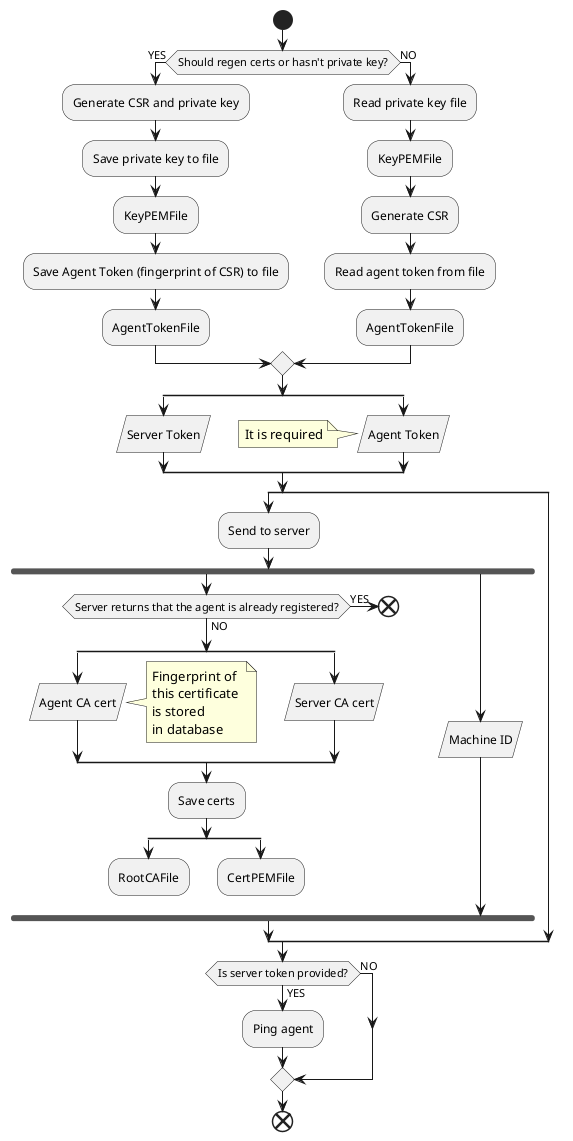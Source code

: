 @startuml

start
if (Should regen certs or hasn't private key?) is (YES) then
    :Generate CSR and private key;
    :Save private key to file;
    :KeyPEMFile\\
    :Save Agent Token (fingerprint of CSR) to file;
    :AgentTokenFile\\
else (NO)
    :Read private key file;
    :KeyPEMFile\\
    :Generate CSR;
    :Read agent token from file;
    :AgentTokenFile\\
endif

split
    :Server Token/
split again
    :Agent Token/
    note left: It is required
end split

split
    :Send to server;
    fork
        if (Server returns that the agent is already registered?) is (YES) then
            end
        else (NO)
        endif
        split
            :Agent CA cert/
            note right
                Fingerprint of
                this certificate 
                is stored
                in database
            end note
        split again
            :Server CA cert/
        end split
        :Save certs;
        split
            :RootCAFile\\
            detach
        split again
            :CertPEMFile\\
            detach
        end split
    fork again
        :Machine ID/
    end fork

split again
end split

if (Is server token provided?) is (YES) then
    :Ping agent;
else (NO)
endif
end
@enduml